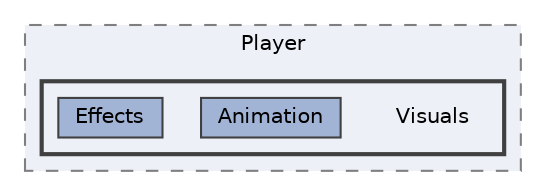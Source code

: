 digraph "C:/Users/David/wkspaces/DuelMe/Assets/Scripts/Player/Visuals"
{
 // LATEX_PDF_SIZE
  bgcolor="transparent";
  edge [fontname=Helvetica,fontsize=10,labelfontname=Helvetica,labelfontsize=10];
  node [fontname=Helvetica,fontsize=10,shape=box,height=0.2,width=0.4];
  compound=true
  subgraph clusterdir_2ec70bb17e7fe72596140e5da7c45d82 {
    graph [ bgcolor="#edf0f7", pencolor="grey50", label="Player", fontname=Helvetica,fontsize=10 style="filled,dashed", URL="dir_2ec70bb17e7fe72596140e5da7c45d82.html",tooltip=""]
  subgraph clusterdir_09569a54a602a7eaa430eb3c30af4455 {
    graph [ bgcolor="#edf0f7", pencolor="grey25", label="", fontname=Helvetica,fontsize=10 style="filled,bold", URL="dir_09569a54a602a7eaa430eb3c30af4455.html",tooltip=""]
    dir_09569a54a602a7eaa430eb3c30af4455 [shape=plaintext, label="Visuals"];
  dir_4c53cf1315ff1f4c2498fb7c21cd256e [label="Animation", fillcolor="#a2b4d6", color="grey25", style="filled", URL="dir_4c53cf1315ff1f4c2498fb7c21cd256e.html",tooltip=""];
  dir_d756e71dceaeb6ca3289311a0a5c7f6a [label="Effects", fillcolor="#a2b4d6", color="grey25", style="filled", URL="dir_d756e71dceaeb6ca3289311a0a5c7f6a.html",tooltip=""];
  }
  }
}
